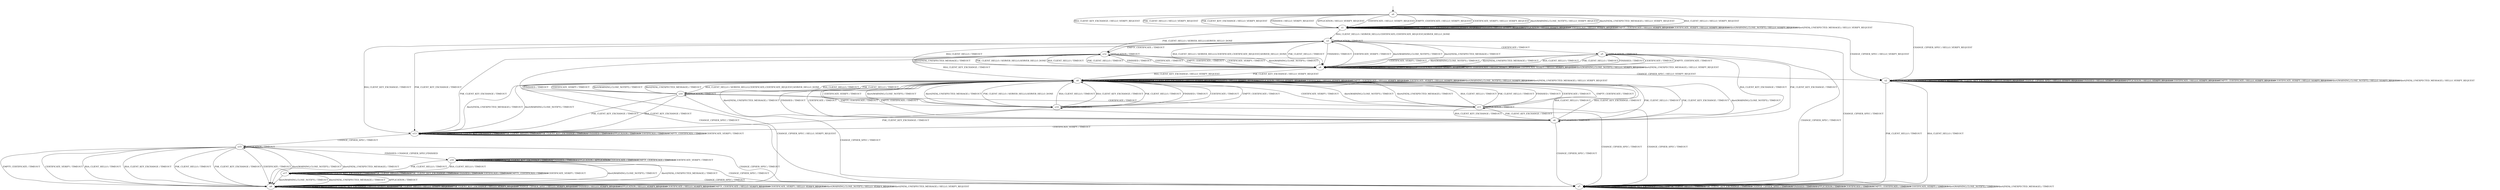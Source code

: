 digraph h4 {
s0 [label="s0"];
s1 [label="s1"];
s2 [label="s2"];
s3 [label="s3"];
s7 [label="s7"];
s12 [label="s12"];
s4 [label="s4"];
s5 [label="s5"];
s13 [label="s13"];
s6 [label="s6"];
s8 [label="s8"];
s15 [label="s15"];
s9 [label="s9"];
s10 [label="s10"];
s14 [label="s14"];
s16 [label="s16"];
s11 [label="s11"];
s17 [label="s17"];
s0 -> s1 [label="RSA_CLIENT_HELLO / HELLO_VERIFY_REQUEST"];
s0 -> s1 [label="RSA_CLIENT_KEY_EXCHANGE / HELLO_VERIFY_REQUEST"];
s0 -> s1 [label="PSK_CLIENT_HELLO / HELLO_VERIFY_REQUEST"];
s0 -> s1 [label="PSK_CLIENT_KEY_EXCHANGE / HELLO_VERIFY_REQUEST"];
s0 -> s2 [label="CHANGE_CIPHER_SPEC / HELLO_VERIFY_REQUEST"];
s0 -> s1 [label="FINISHED / HELLO_VERIFY_REQUEST"];
s0 -> s1 [label="APPLICATION / HELLO_VERIFY_REQUEST"];
s0 -> s1 [label="CERTIFICATE / HELLO_VERIFY_REQUEST"];
s0 -> s1 [label="EMPTY_CERTIFICATE / HELLO_VERIFY_REQUEST"];
s0 -> s1 [label="CERTIFICATE_VERIFY / HELLO_VERIFY_REQUEST"];
s0 -> s1 [label="Alert(WARNING,CLOSE_NOTIFY) / HELLO_VERIFY_REQUEST"];
s0 -> s1 [label="Alert(FATAL,UNEXPECTED_MESSAGE) / HELLO_VERIFY_REQUEST"];
s1 -> s3 [label="RSA_CLIENT_HELLO / SERVER_HELLO,CERTIFICATE,CERTIFICATE_REQUEST,SERVER_HELLO_DONE"];
s1 -> s1 [label="RSA_CLIENT_KEY_EXCHANGE / HELLO_VERIFY_REQUEST"];
s1 -> s12 [label="PSK_CLIENT_HELLO / SERVER_HELLO,SERVER_HELLO_DONE"];
s1 -> s1 [label="PSK_CLIENT_KEY_EXCHANGE / HELLO_VERIFY_REQUEST"];
s1 -> s2 [label="CHANGE_CIPHER_SPEC / HELLO_VERIFY_REQUEST"];
s1 -> s1 [label="FINISHED / HELLO_VERIFY_REQUEST"];
s1 -> s1 [label="APPLICATION / HELLO_VERIFY_REQUEST"];
s1 -> s1 [label="CERTIFICATE / HELLO_VERIFY_REQUEST"];
s1 -> s1 [label="EMPTY_CERTIFICATE / HELLO_VERIFY_REQUEST"];
s1 -> s1 [label="CERTIFICATE_VERIFY / HELLO_VERIFY_REQUEST"];
s1 -> s1 [label="Alert(WARNING,CLOSE_NOTIFY) / HELLO_VERIFY_REQUEST"];
s1 -> s1 [label="Alert(FATAL,UNEXPECTED_MESSAGE) / HELLO_VERIFY_REQUEST"];
s2 -> s7 [label="RSA_CLIENT_HELLO / TIMEOUT"];
s2 -> s2 [label="RSA_CLIENT_KEY_EXCHANGE / HELLO_VERIFY_REQUEST"];
s2 -> s7 [label="PSK_CLIENT_HELLO / TIMEOUT"];
s2 -> s2 [label="PSK_CLIENT_KEY_EXCHANGE / HELLO_VERIFY_REQUEST"];
s2 -> s2 [label="CHANGE_CIPHER_SPEC / HELLO_VERIFY_REQUEST"];
s2 -> s2 [label="FINISHED / HELLO_VERIFY_REQUEST"];
s2 -> s2 [label="APPLICATION / HELLO_VERIFY_REQUEST"];
s2 -> s2 [label="CERTIFICATE / HELLO_VERIFY_REQUEST"];
s2 -> s2 [label="EMPTY_CERTIFICATE / HELLO_VERIFY_REQUEST"];
s2 -> s2 [label="CERTIFICATE_VERIFY / HELLO_VERIFY_REQUEST"];
s2 -> s2 [label="Alert(WARNING,CLOSE_NOTIFY) / HELLO_VERIFY_REQUEST"];
s2 -> s2 [label="Alert(FATAL,UNEXPECTED_MESSAGE) / HELLO_VERIFY_REQUEST"];
s3 -> s4 [label="RSA_CLIENT_HELLO / TIMEOUT"];
s3 -> s13 [label="RSA_CLIENT_KEY_EXCHANGE / TIMEOUT"];
s3 -> s4 [label="PSK_CLIENT_HELLO / TIMEOUT"];
s3 -> s13 [label="PSK_CLIENT_KEY_EXCHANGE / TIMEOUT"];
s3 -> s7 [label="CHANGE_CIPHER_SPEC / TIMEOUT"];
s3 -> s4 [label="FINISHED / TIMEOUT"];
s3 -> s3 [label="APPLICATION / TIMEOUT"];
s3 -> s5 [label="CERTIFICATE / TIMEOUT"];
s3 -> s12 [label="EMPTY_CERTIFICATE / TIMEOUT"];
s3 -> s4 [label="CERTIFICATE_VERIFY / TIMEOUT"];
s3 -> s4 [label="Alert(WARNING,CLOSE_NOTIFY) / TIMEOUT"];
s3 -> s4 [label="Alert(FATAL,UNEXPECTED_MESSAGE) / TIMEOUT"];
s7 -> s7 [label="RSA_CLIENT_HELLO / TIMEOUT"];
s7 -> s7 [label="RSA_CLIENT_KEY_EXCHANGE / TIMEOUT"];
s7 -> s7 [label="PSK_CLIENT_HELLO / TIMEOUT"];
s7 -> s7 [label="PSK_CLIENT_KEY_EXCHANGE / TIMEOUT"];
s7 -> s7 [label="CHANGE_CIPHER_SPEC / TIMEOUT"];
s7 -> s7 [label="FINISHED / TIMEOUT"];
s7 -> s7 [label="APPLICATION / TIMEOUT"];
s7 -> s7 [label="CERTIFICATE / TIMEOUT"];
s7 -> s7 [label="EMPTY_CERTIFICATE / TIMEOUT"];
s7 -> s7 [label="CERTIFICATE_VERIFY / TIMEOUT"];
s7 -> s7 [label="Alert(WARNING,CLOSE_NOTIFY) / TIMEOUT"];
s7 -> s7 [label="Alert(FATAL,UNEXPECTED_MESSAGE) / TIMEOUT"];
s12 -> s4 [label="RSA_CLIENT_HELLO / TIMEOUT"];
s12 -> s8 [label="RSA_CLIENT_KEY_EXCHANGE / TIMEOUT"];
s12 -> s4 [label="PSK_CLIENT_HELLO / TIMEOUT"];
s12 -> s13 [label="PSK_CLIENT_KEY_EXCHANGE / TIMEOUT"];
s12 -> s7 [label="CHANGE_CIPHER_SPEC / TIMEOUT"];
s12 -> s4 [label="FINISHED / TIMEOUT"];
s12 -> s12 [label="APPLICATION / TIMEOUT"];
s12 -> s4 [label="CERTIFICATE / TIMEOUT"];
s12 -> s4 [label="EMPTY_CERTIFICATE / TIMEOUT"];
s12 -> s4 [label="CERTIFICATE_VERIFY / TIMEOUT"];
s12 -> s4 [label="Alert(WARNING,CLOSE_NOTIFY) / TIMEOUT"];
s12 -> s4 [label="Alert(FATAL,UNEXPECTED_MESSAGE) / TIMEOUT"];
s4 -> s3 [label="RSA_CLIENT_HELLO / SERVER_HELLO,CERTIFICATE,CERTIFICATE_REQUEST,SERVER_HELLO_DONE"];
s4 -> s8 [label="RSA_CLIENT_KEY_EXCHANGE / HELLO_VERIFY_REQUEST"];
s4 -> s12 [label="PSK_CLIENT_HELLO / SERVER_HELLO,SERVER_HELLO_DONE"];
s4 -> s8 [label="PSK_CLIENT_KEY_EXCHANGE / HELLO_VERIFY_REQUEST"];
s4 -> s2 [label="CHANGE_CIPHER_SPEC / HELLO_VERIFY_REQUEST"];
s4 -> s4 [label="FINISHED / HELLO_VERIFY_REQUEST"];
s4 -> s4 [label="APPLICATION / HELLO_VERIFY_REQUEST"];
s4 -> s4 [label="CERTIFICATE / HELLO_VERIFY_REQUEST"];
s4 -> s4 [label="EMPTY_CERTIFICATE / HELLO_VERIFY_REQUEST"];
s4 -> s4 [label="CERTIFICATE_VERIFY / HELLO_VERIFY_REQUEST"];
s4 -> s4 [label="Alert(WARNING,CLOSE_NOTIFY) / HELLO_VERIFY_REQUEST"];
s4 -> s4 [label="Alert(FATAL,UNEXPECTED_MESSAGE) / HELLO_VERIFY_REQUEST"];
s5 -> s4 [label="RSA_CLIENT_HELLO / TIMEOUT"];
s5 -> s6 [label="RSA_CLIENT_KEY_EXCHANGE / TIMEOUT"];
s5 -> s4 [label="PSK_CLIENT_HELLO / TIMEOUT"];
s5 -> s6 [label="PSK_CLIENT_KEY_EXCHANGE / TIMEOUT"];
s5 -> s7 [label="CHANGE_CIPHER_SPEC / TIMEOUT"];
s5 -> s4 [label="FINISHED / TIMEOUT"];
s5 -> s5 [label="APPLICATION / TIMEOUT"];
s5 -> s4 [label="CERTIFICATE / TIMEOUT"];
s5 -> s4 [label="EMPTY_CERTIFICATE / TIMEOUT"];
s5 -> s4 [label="CERTIFICATE_VERIFY / TIMEOUT"];
s5 -> s4 [label="Alert(WARNING,CLOSE_NOTIFY) / TIMEOUT"];
s5 -> s4 [label="Alert(FATAL,UNEXPECTED_MESSAGE) / TIMEOUT"];
s13 -> s13 [label="RSA_CLIENT_HELLO / TIMEOUT"];
s13 -> s13 [label="RSA_CLIENT_KEY_EXCHANGE / TIMEOUT"];
s13 -> s13 [label="PSK_CLIENT_HELLO / TIMEOUT"];
s13 -> s13 [label="PSK_CLIENT_KEY_EXCHANGE / TIMEOUT"];
s13 -> s15 [label="CHANGE_CIPHER_SPEC / TIMEOUT"];
s13 -> s13 [label="FINISHED / TIMEOUT"];
s13 -> s13 [label="APPLICATION / TIMEOUT"];
s13 -> s13 [label="CERTIFICATE / TIMEOUT"];
s13 -> s13 [label="EMPTY_CERTIFICATE / TIMEOUT"];
s13 -> s13 [label="CERTIFICATE_VERIFY / TIMEOUT"];
s13 -> s8 [label="Alert(WARNING,CLOSE_NOTIFY) / TIMEOUT"];
s13 -> s8 [label="Alert(FATAL,UNEXPECTED_MESSAGE) / TIMEOUT"];
s6 -> s8 [label="RSA_CLIENT_HELLO / TIMEOUT"];
s6 -> s8 [label="RSA_CLIENT_KEY_EXCHANGE / TIMEOUT"];
s6 -> s8 [label="PSK_CLIENT_HELLO / TIMEOUT"];
s6 -> s8 [label="PSK_CLIENT_KEY_EXCHANGE / TIMEOUT"];
s6 -> s7 [label="CHANGE_CIPHER_SPEC / TIMEOUT"];
s6 -> s8 [label="FINISHED / TIMEOUT"];
s6 -> s6 [label="APPLICATION / TIMEOUT"];
s6 -> s8 [label="CERTIFICATE / TIMEOUT"];
s6 -> s8 [label="EMPTY_CERTIFICATE / TIMEOUT"];
s6 -> s13 [label="CERTIFICATE_VERIFY / TIMEOUT"];
s6 -> s8 [label="Alert(WARNING,CLOSE_NOTIFY) / TIMEOUT"];
s6 -> s8 [label="Alert(FATAL,UNEXPECTED_MESSAGE) / TIMEOUT"];
s8 -> s10 [label="RSA_CLIENT_HELLO / SERVER_HELLO,CERTIFICATE,CERTIFICATE_REQUEST,SERVER_HELLO_DONE"];
s8 -> s8 [label="RSA_CLIENT_KEY_EXCHANGE / HELLO_VERIFY_REQUEST"];
s8 -> s14 [label="PSK_CLIENT_HELLO / SERVER_HELLO,SERVER_HELLO_DONE"];
s8 -> s8 [label="PSK_CLIENT_KEY_EXCHANGE / HELLO_VERIFY_REQUEST"];
s8 -> s9 [label="CHANGE_CIPHER_SPEC / HELLO_VERIFY_REQUEST"];
s8 -> s8 [label="FINISHED / HELLO_VERIFY_REQUEST"];
s8 -> s8 [label="APPLICATION / HELLO_VERIFY_REQUEST"];
s8 -> s8 [label="CERTIFICATE / HELLO_VERIFY_REQUEST"];
s8 -> s8 [label="EMPTY_CERTIFICATE / HELLO_VERIFY_REQUEST"];
s8 -> s8 [label="CERTIFICATE_VERIFY / HELLO_VERIFY_REQUEST"];
s8 -> s8 [label="Alert(WARNING,CLOSE_NOTIFY) / HELLO_VERIFY_REQUEST"];
s8 -> s8 [label="Alert(FATAL,UNEXPECTED_MESSAGE) / HELLO_VERIFY_REQUEST"];
s15 -> s9 [label="RSA_CLIENT_HELLO / TIMEOUT"];
s15 -> s9 [label="RSA_CLIENT_KEY_EXCHANGE / TIMEOUT"];
s15 -> s9 [label="PSK_CLIENT_HELLO / TIMEOUT"];
s15 -> s9 [label="PSK_CLIENT_KEY_EXCHANGE / TIMEOUT"];
s15 -> s7 [label="CHANGE_CIPHER_SPEC / TIMEOUT"];
s15 -> s16 [label="FINISHED / CHANGE_CIPHER_SPEC,FINISHED"];
s15 -> s15 [label="APPLICATION / TIMEOUT"];
s15 -> s9 [label="CERTIFICATE / TIMEOUT"];
s15 -> s9 [label="EMPTY_CERTIFICATE / TIMEOUT"];
s15 -> s9 [label="CERTIFICATE_VERIFY / TIMEOUT"];
s15 -> s9 [label="Alert(WARNING,CLOSE_NOTIFY) / TIMEOUT"];
s15 -> s9 [label="Alert(FATAL,UNEXPECTED_MESSAGE) / TIMEOUT"];
s9 -> s9 [label="RSA_CLIENT_HELLO / HELLO_VERIFY_REQUEST"];
s9 -> s9 [label="RSA_CLIENT_KEY_EXCHANGE / HELLO_VERIFY_REQUEST"];
s9 -> s9 [label="PSK_CLIENT_HELLO / HELLO_VERIFY_REQUEST"];
s9 -> s9 [label="PSK_CLIENT_KEY_EXCHANGE / HELLO_VERIFY_REQUEST"];
s9 -> s9 [label="CHANGE_CIPHER_SPEC / HELLO_VERIFY_REQUEST"];
s9 -> s9 [label="FINISHED / HELLO_VERIFY_REQUEST"];
s9 -> s9 [label="APPLICATION / HELLO_VERIFY_REQUEST"];
s9 -> s9 [label="CERTIFICATE / HELLO_VERIFY_REQUEST"];
s9 -> s9 [label="EMPTY_CERTIFICATE / HELLO_VERIFY_REQUEST"];
s9 -> s9 [label="CERTIFICATE_VERIFY / HELLO_VERIFY_REQUEST"];
s9 -> s9 [label="Alert(WARNING,CLOSE_NOTIFY) / HELLO_VERIFY_REQUEST"];
s9 -> s9 [label="Alert(FATAL,UNEXPECTED_MESSAGE) / HELLO_VERIFY_REQUEST"];
s10 -> s8 [label="RSA_CLIENT_HELLO / TIMEOUT"];
s10 -> s13 [label="RSA_CLIENT_KEY_EXCHANGE / TIMEOUT"];
s10 -> s8 [label="PSK_CLIENT_HELLO / TIMEOUT"];
s10 -> s13 [label="PSK_CLIENT_KEY_EXCHANGE / TIMEOUT"];
s10 -> s7 [label="CHANGE_CIPHER_SPEC / TIMEOUT"];
s10 -> s8 [label="FINISHED / TIMEOUT"];
s10 -> s10 [label="APPLICATION / TIMEOUT"];
s10 -> s11 [label="CERTIFICATE / TIMEOUT"];
s10 -> s14 [label="EMPTY_CERTIFICATE / TIMEOUT"];
s10 -> s8 [label="CERTIFICATE_VERIFY / TIMEOUT"];
s10 -> s8 [label="Alert(WARNING,CLOSE_NOTIFY) / TIMEOUT"];
s10 -> s8 [label="Alert(FATAL,UNEXPECTED_MESSAGE) / TIMEOUT"];
s14 -> s8 [label="RSA_CLIENT_HELLO / TIMEOUT"];
s14 -> s8 [label="RSA_CLIENT_KEY_EXCHANGE / TIMEOUT"];
s14 -> s8 [label="PSK_CLIENT_HELLO / TIMEOUT"];
s14 -> s13 [label="PSK_CLIENT_KEY_EXCHANGE / TIMEOUT"];
s14 -> s7 [label="CHANGE_CIPHER_SPEC / TIMEOUT"];
s14 -> s8 [label="FINISHED / TIMEOUT"];
s14 -> s14 [label="APPLICATION / TIMEOUT"];
s14 -> s8 [label="CERTIFICATE / TIMEOUT"];
s14 -> s8 [label="EMPTY_CERTIFICATE / TIMEOUT"];
s14 -> s8 [label="CERTIFICATE_VERIFY / TIMEOUT"];
s14 -> s8 [label="Alert(WARNING,CLOSE_NOTIFY) / TIMEOUT"];
s14 -> s8 [label="Alert(FATAL,UNEXPECTED_MESSAGE) / TIMEOUT"];
s16 -> s17 [label="RSA_CLIENT_HELLO / TIMEOUT"];
s16 -> s16 [label="RSA_CLIENT_KEY_EXCHANGE / TIMEOUT"];
s16 -> s17 [label="PSK_CLIENT_HELLO / TIMEOUT"];
s16 -> s16 [label="PSK_CLIENT_KEY_EXCHANGE / TIMEOUT"];
s16 -> s7 [label="CHANGE_CIPHER_SPEC / TIMEOUT"];
s16 -> s16 [label="FINISHED / TIMEOUT"];
s16 -> s16 [label="APPLICATION / APPLICATION"];
s16 -> s16 [label="CERTIFICATE / TIMEOUT"];
s16 -> s16 [label="EMPTY_CERTIFICATE / TIMEOUT"];
s16 -> s16 [label="CERTIFICATE_VERIFY / TIMEOUT"];
s16 -> s9 [label="Alert(WARNING,CLOSE_NOTIFY) / TIMEOUT"];
s16 -> s9 [label="Alert(FATAL,UNEXPECTED_MESSAGE) / TIMEOUT"];
s11 -> s8 [label="RSA_CLIENT_HELLO / TIMEOUT"];
s11 -> s6 [label="RSA_CLIENT_KEY_EXCHANGE / TIMEOUT"];
s11 -> s8 [label="PSK_CLIENT_HELLO / TIMEOUT"];
s11 -> s6 [label="PSK_CLIENT_KEY_EXCHANGE / TIMEOUT"];
s11 -> s7 [label="CHANGE_CIPHER_SPEC / TIMEOUT"];
s11 -> s8 [label="FINISHED / TIMEOUT"];
s11 -> s11 [label="APPLICATION / TIMEOUT"];
s11 -> s8 [label="CERTIFICATE / TIMEOUT"];
s11 -> s8 [label="EMPTY_CERTIFICATE / TIMEOUT"];
s11 -> s8 [label="CERTIFICATE_VERIFY / TIMEOUT"];
s11 -> s8 [label="Alert(WARNING,CLOSE_NOTIFY) / TIMEOUT"];
s11 -> s8 [label="Alert(FATAL,UNEXPECTED_MESSAGE) / TIMEOUT"];
s17 -> s17 [label="RSA_CLIENT_HELLO / TIMEOUT"];
s17 -> s17 [label="RSA_CLIENT_KEY_EXCHANGE / TIMEOUT"];
s17 -> s17 [label="PSK_CLIENT_HELLO / TIMEOUT"];
s17 -> s17 [label="PSK_CLIENT_KEY_EXCHANGE / TIMEOUT"];
s17 -> s7 [label="CHANGE_CIPHER_SPEC / TIMEOUT"];
s17 -> s17 [label="FINISHED / TIMEOUT"];
s17 -> s9 [label="APPLICATION / TIMEOUT"];
s17 -> s17 [label="CERTIFICATE / TIMEOUT"];
s17 -> s17 [label="EMPTY_CERTIFICATE / TIMEOUT"];
s17 -> s17 [label="CERTIFICATE_VERIFY / TIMEOUT"];
s17 -> s9 [label="Alert(WARNING,CLOSE_NOTIFY) / TIMEOUT"];
s17 -> s9 [label="Alert(FATAL,UNEXPECTED_MESSAGE) / TIMEOUT"];
__start0 [shape=none, label=""];
__start0 -> s0 [label=""];
}
